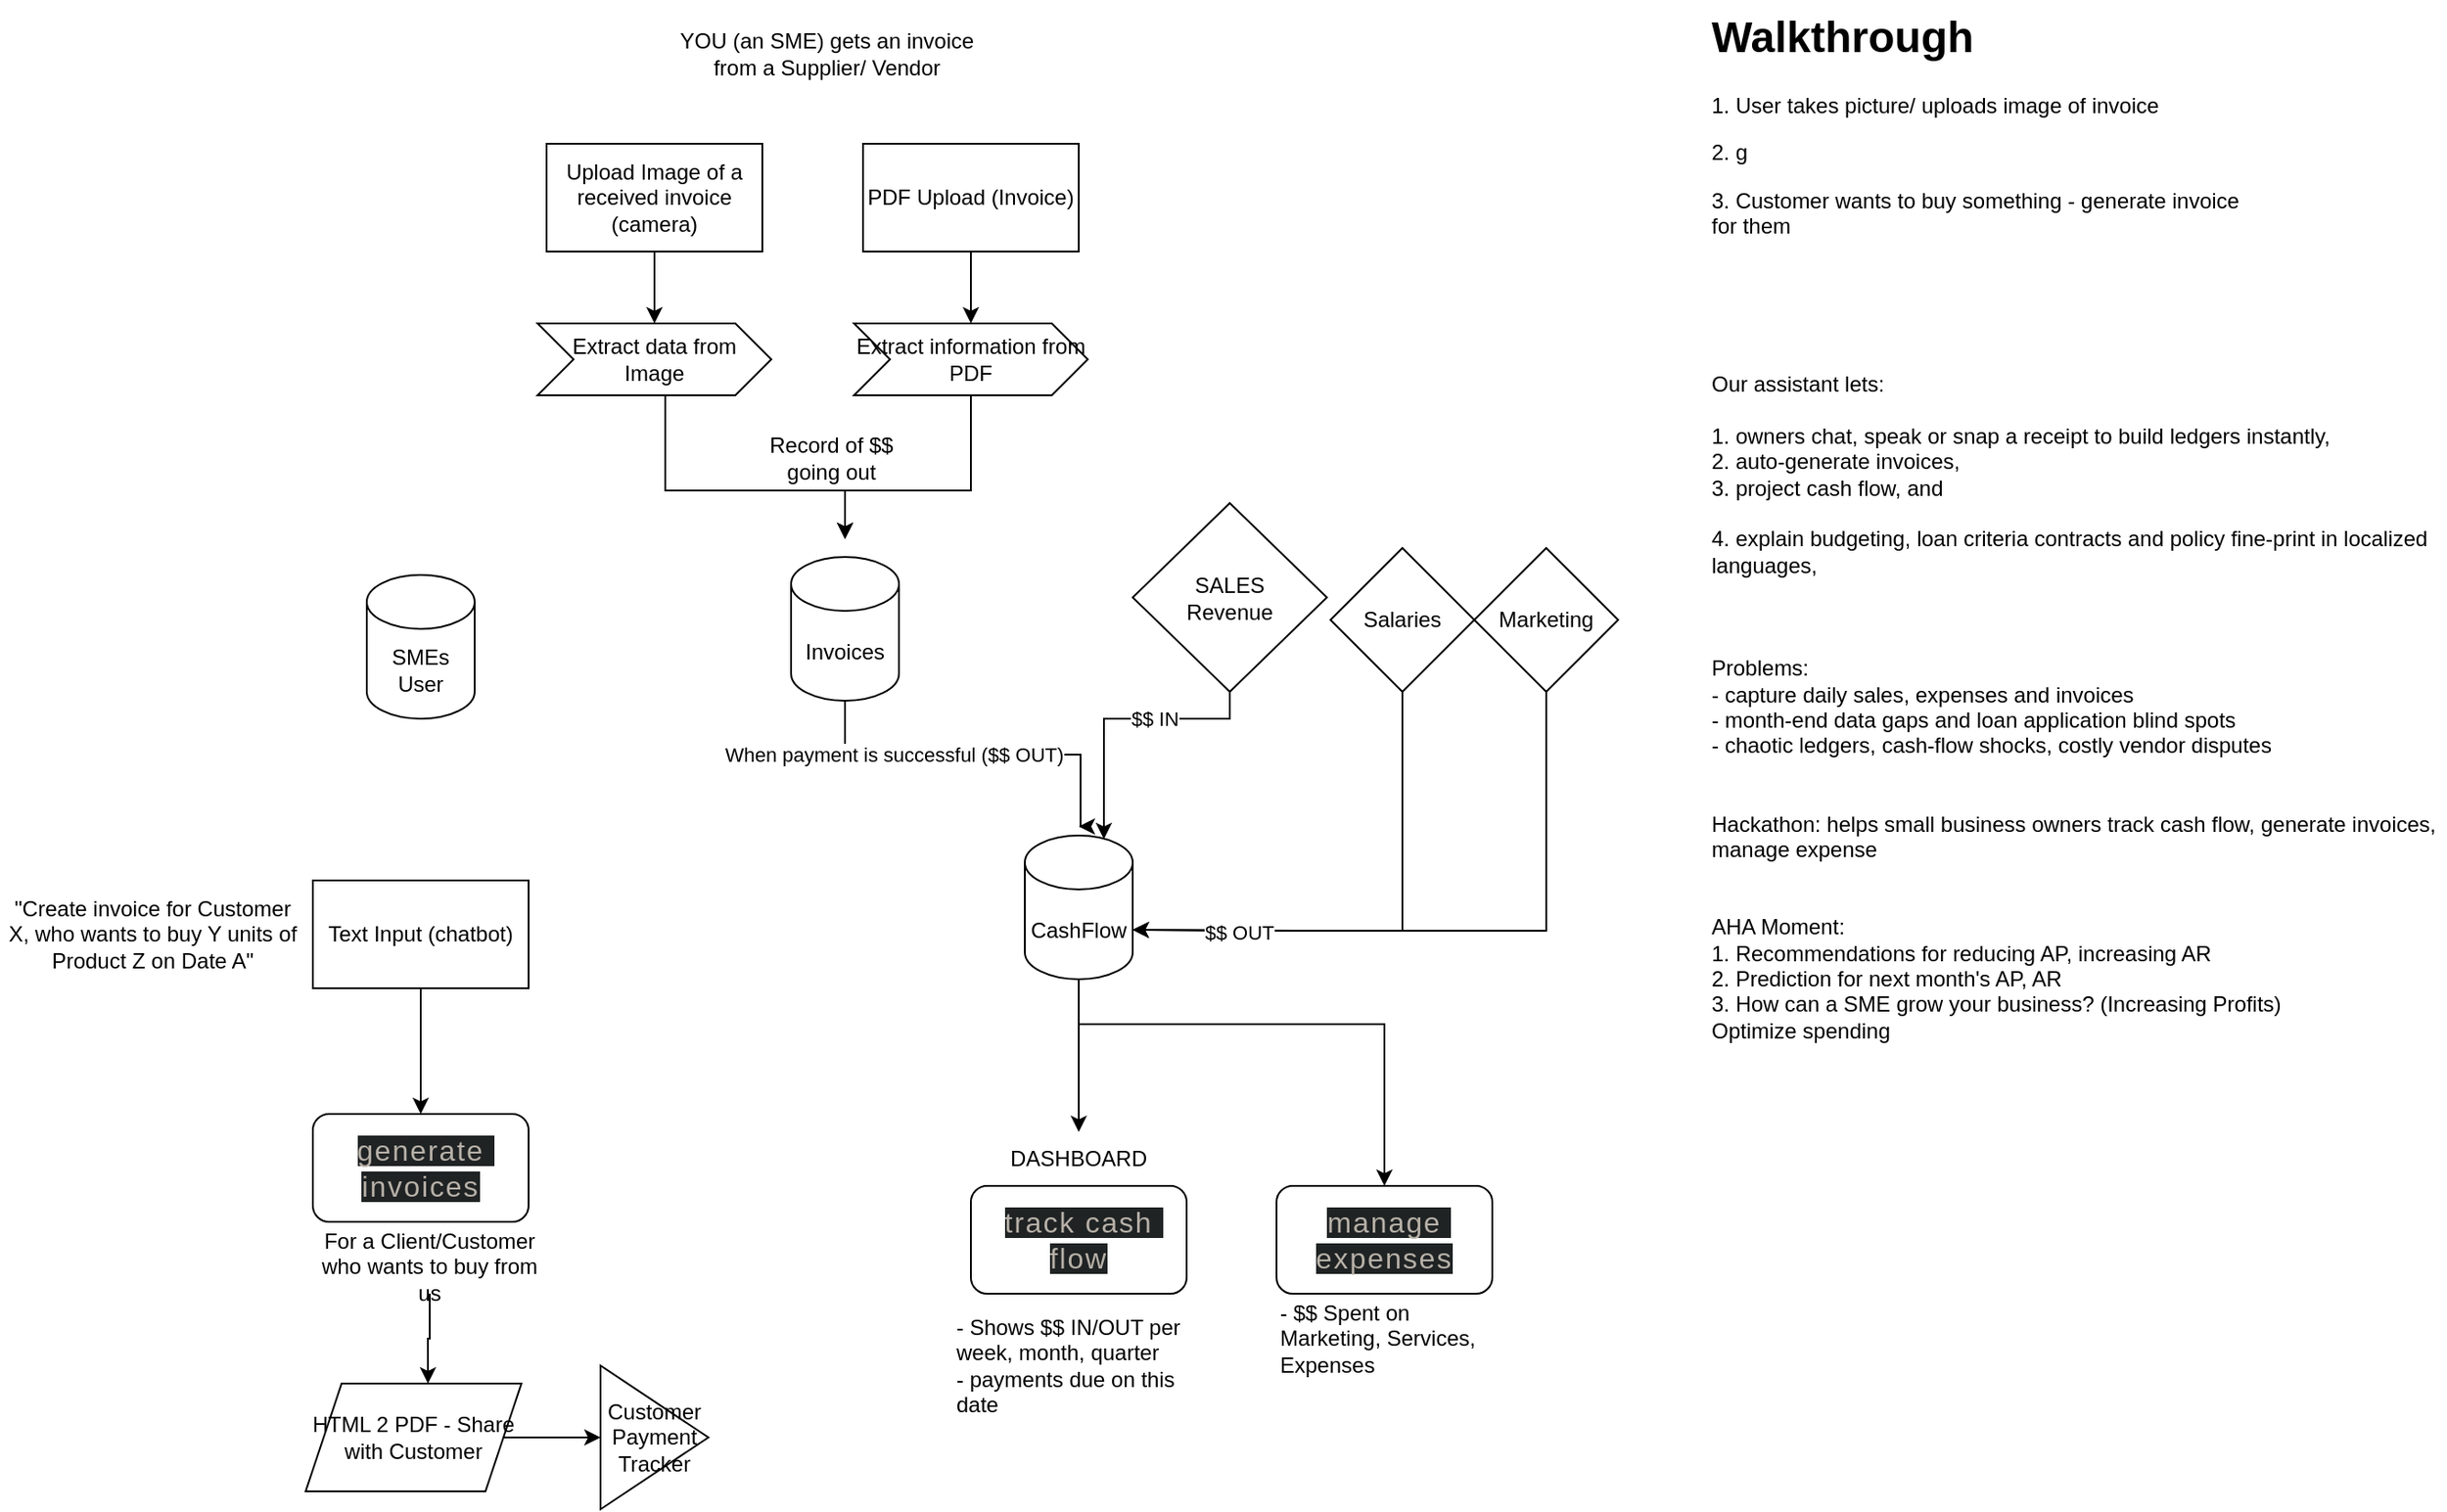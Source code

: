 <mxfile version="28.0.6">
  <diagram name="Page-1" id="xzw0bKewws7VvCnf6s7D">
    <mxGraphModel dx="1185" dy="679" grid="1" gridSize="10" guides="1" tooltips="1" connect="1" arrows="1" fold="1" page="1" pageScale="1" pageWidth="827" pageHeight="1169" math="0" shadow="0">
      <root>
        <mxCell id="0" />
        <mxCell id="1" parent="0" />
        <mxCell id="fBPSEUs_gA1NAAYJYjuw-40" style="edgeStyle=orthogonalEdgeStyle;rounded=0;orthogonalLoop=1;jettySize=auto;html=1;entryX=0.5;entryY=0;entryDx=0;entryDy=0;" parent="1" source="fBPSEUs_gA1NAAYJYjuw-2" target="fBPSEUs_gA1NAAYJYjuw-6" edge="1">
          <mxGeometry relative="1" as="geometry" />
        </mxCell>
        <mxCell id="fBPSEUs_gA1NAAYJYjuw-2" value="Text Input (chatbot)" style="rounded=0;whiteSpace=wrap;html=1;" parent="1" vertex="1">
          <mxGeometry x="224" y="570" width="120" height="60" as="geometry" />
        </mxCell>
        <mxCell id="fBPSEUs_gA1NAAYJYjuw-12" style="edgeStyle=orthogonalEdgeStyle;rounded=0;orthogonalLoop=1;jettySize=auto;html=1;" parent="1" source="fBPSEUs_gA1NAAYJYjuw-3" target="fBPSEUs_gA1NAAYJYjuw-11" edge="1">
          <mxGeometry relative="1" as="geometry" />
        </mxCell>
        <mxCell id="fBPSEUs_gA1NAAYJYjuw-3" value="Upload Image of a received invoice (camera)" style="rounded=0;whiteSpace=wrap;html=1;" parent="1" vertex="1">
          <mxGeometry x="354" y="160" width="120" height="60" as="geometry" />
        </mxCell>
        <mxCell id="fBPSEUs_gA1NAAYJYjuw-15" style="edgeStyle=orthogonalEdgeStyle;rounded=0;orthogonalLoop=1;jettySize=auto;html=1;" parent="1" source="fBPSEUs_gA1NAAYJYjuw-4" target="fBPSEUs_gA1NAAYJYjuw-14" edge="1">
          <mxGeometry relative="1" as="geometry" />
        </mxCell>
        <mxCell id="fBPSEUs_gA1NAAYJYjuw-4" value="PDF Upload (Invoice)" style="rounded=0;whiteSpace=wrap;html=1;" parent="1" vertex="1">
          <mxGeometry x="530" y="160" width="120" height="60" as="geometry" />
        </mxCell>
        <mxCell id="fBPSEUs_gA1NAAYJYjuw-5" value="&lt;span style=&quot;color: rgb(183, 177, 168); font-family: Tomorrow, &amp;quot;Tomorrow Placeholder&amp;quot;, sans-serif; font-size: 16px; font-style: normal; font-variant-ligatures: normal; font-variant-caps: normal; font-weight: 400; letter-spacing: 0.96px; orphans: 2; text-align: start; text-indent: 0px; text-transform: none; widows: 2; word-spacing: 0px; -webkit-text-stroke-width: 0px; white-space: pre-wrap; background-color: rgb(32, 35, 36); text-decoration-thickness: initial; text-decoration-style: initial; text-decoration-color: initial; display: inline !important; float: none;&quot;&gt;track cash flow&lt;/span&gt;" style="rounded=1;whiteSpace=wrap;html=1;" parent="1" vertex="1">
          <mxGeometry x="590" y="740" width="120" height="60" as="geometry" />
        </mxCell>
        <mxCell id="fBPSEUs_gA1NAAYJYjuw-6" value="&lt;span style=&quot;color: rgb(183, 177, 168); font-family: Tomorrow, &amp;quot;Tomorrow Placeholder&amp;quot;, sans-serif; font-size: 16px; letter-spacing: 0.96px; text-align: start; white-space-collapse: preserve; background-color: rgb(32, 35, 36);&quot;&gt;generate invoices&lt;/span&gt;" style="rounded=1;whiteSpace=wrap;html=1;" parent="1" vertex="1">
          <mxGeometry x="224" y="700" width="120" height="60" as="geometry" />
        </mxCell>
        <mxCell id="fBPSEUs_gA1NAAYJYjuw-7" value="&lt;span style=&quot;color: rgb(183, 177, 168); font-family: Tomorrow, &amp;quot;Tomorrow Placeholder&amp;quot;, sans-serif; font-size: 16px; letter-spacing: 0.96px; text-align: start; white-space-collapse: preserve; background-color: rgb(32, 35, 36);&quot;&gt;manage expenses&lt;/span&gt;" style="rounded=1;whiteSpace=wrap;html=1;" parent="1" vertex="1">
          <mxGeometry x="760" y="740" width="120" height="60" as="geometry" />
        </mxCell>
        <mxCell id="fBPSEUs_gA1NAAYJYjuw-26" style="edgeStyle=orthogonalEdgeStyle;rounded=0;orthogonalLoop=1;jettySize=auto;html=1;" parent="1" source="fBPSEUs_gA1NAAYJYjuw-8" edge="1">
          <mxGeometry relative="1" as="geometry">
            <mxPoint x="650" y="540" as="targetPoint" />
            <Array as="points">
              <mxPoint x="520" y="500" />
              <mxPoint x="651" y="500" />
            </Array>
          </mxGeometry>
        </mxCell>
        <mxCell id="fBPSEUs_gA1NAAYJYjuw-28" value="When payment is successful ($$ OUT)" style="edgeLabel;html=1;align=center;verticalAlign=middle;resizable=0;points=[];" parent="fBPSEUs_gA1NAAYJYjuw-26" vertex="1" connectable="0">
          <mxGeometry x="-0.443" relative="1" as="geometry">
            <mxPoint as="offset" />
          </mxGeometry>
        </mxCell>
        <mxCell id="fBPSEUs_gA1NAAYJYjuw-8" value="Invoices" style="shape=cylinder3;whiteSpace=wrap;html=1;boundedLbl=1;backgroundOutline=1;size=15;" parent="1" vertex="1">
          <mxGeometry x="490" y="390" width="60" height="80" as="geometry" />
        </mxCell>
        <mxCell id="fBPSEUs_gA1NAAYJYjuw-9" value="SMEs&lt;div&gt;User&lt;/div&gt;" style="shape=cylinder3;whiteSpace=wrap;html=1;boundedLbl=1;backgroundOutline=1;size=15;" parent="1" vertex="1">
          <mxGeometry x="254" y="400" width="60" height="80" as="geometry" />
        </mxCell>
        <mxCell id="fBPSEUs_gA1NAAYJYjuw-37" style="edgeStyle=orthogonalEdgeStyle;rounded=0;orthogonalLoop=1;jettySize=auto;html=1;" parent="1" source="fBPSEUs_gA1NAAYJYjuw-10" target="fBPSEUs_gA1NAAYJYjuw-21" edge="1">
          <mxGeometry relative="1" as="geometry" />
        </mxCell>
        <mxCell id="fBPSEUs_gA1NAAYJYjuw-38" style="edgeStyle=orthogonalEdgeStyle;rounded=0;orthogonalLoop=1;jettySize=auto;html=1;entryX=0.5;entryY=0;entryDx=0;entryDy=0;" parent="1" source="fBPSEUs_gA1NAAYJYjuw-10" target="fBPSEUs_gA1NAAYJYjuw-7" edge="1">
          <mxGeometry relative="1" as="geometry">
            <Array as="points">
              <mxPoint x="650" y="650" />
              <mxPoint x="820" y="650" />
            </Array>
          </mxGeometry>
        </mxCell>
        <mxCell id="fBPSEUs_gA1NAAYJYjuw-10" value="CashFlow" style="shape=cylinder3;whiteSpace=wrap;html=1;boundedLbl=1;backgroundOutline=1;size=15;" parent="1" vertex="1">
          <mxGeometry x="620" y="545" width="60" height="80" as="geometry" />
        </mxCell>
        <mxCell id="fBPSEUs_gA1NAAYJYjuw-11" value="Extract data from Image" style="shape=step;perimeter=stepPerimeter;whiteSpace=wrap;html=1;fixedSize=1;" parent="1" vertex="1">
          <mxGeometry x="349" y="260" width="130" height="40" as="geometry" />
        </mxCell>
        <mxCell id="fBPSEUs_gA1NAAYJYjuw-13" style="edgeStyle=orthogonalEdgeStyle;rounded=0;orthogonalLoop=1;jettySize=auto;html=1;" parent="1" source="fBPSEUs_gA1NAAYJYjuw-11" edge="1">
          <mxGeometry relative="1" as="geometry">
            <mxPoint x="520" y="380" as="targetPoint" />
            <Array as="points">
              <mxPoint x="420" y="353" />
            </Array>
          </mxGeometry>
        </mxCell>
        <mxCell id="fBPSEUs_gA1NAAYJYjuw-14" value="Extract information from PDF" style="shape=step;perimeter=stepPerimeter;whiteSpace=wrap;html=1;fixedSize=1;" parent="1" vertex="1">
          <mxGeometry x="525" y="260" width="130" height="40" as="geometry" />
        </mxCell>
        <mxCell id="fBPSEUs_gA1NAAYJYjuw-16" style="edgeStyle=orthogonalEdgeStyle;rounded=0;orthogonalLoop=1;jettySize=auto;html=1;" parent="1" source="fBPSEUs_gA1NAAYJYjuw-14" edge="1">
          <mxGeometry relative="1" as="geometry">
            <mxPoint x="520" y="380" as="targetPoint" />
            <Array as="points">
              <mxPoint x="590" y="353" />
            </Array>
          </mxGeometry>
        </mxCell>
        <mxCell id="fBPSEUs_gA1NAAYJYjuw-17" value="- Shows $$ IN/OUT per week, month, quarter&lt;div&gt;- payments due on this date&lt;/div&gt;" style="text;html=1;align=left;verticalAlign=middle;whiteSpace=wrap;rounded=0;" parent="1" vertex="1">
          <mxGeometry x="580" y="820" width="140" height="40" as="geometry" />
        </mxCell>
        <mxCell id="fBPSEUs_gA1NAAYJYjuw-18" value="&lt;h1 style=&quot;margin-top: 0px;&quot;&gt;Walkthrough&lt;/h1&gt;&lt;p&gt;1. User takes picture/ uploads image of invoice&lt;/p&gt;&lt;p&gt;2. g&lt;/p&gt;&lt;p&gt;3. Customer wants to buy something - generate invoice for them&lt;/p&gt;&lt;p&gt;&lt;br&gt;&lt;/p&gt;" style="text;html=1;whiteSpace=wrap;overflow=hidden;rounded=0;" parent="1" vertex="1">
          <mxGeometry x="1000" y="80" width="310" height="150" as="geometry" />
        </mxCell>
        <mxCell id="fBPSEUs_gA1NAAYJYjuw-19" value="For a Client/Customer who wants to buy from us" style="text;html=1;align=center;verticalAlign=middle;whiteSpace=wrap;rounded=0;" parent="1" vertex="1">
          <mxGeometry x="224" y="770" width="130" height="30" as="geometry" />
        </mxCell>
        <mxCell id="fBPSEUs_gA1NAAYJYjuw-20" value="- $$ Spent on Marketing, Services, Expenses" style="text;html=1;align=left;verticalAlign=middle;whiteSpace=wrap;rounded=0;" parent="1" vertex="1">
          <mxGeometry x="760" y="810" width="130" height="30" as="geometry" />
        </mxCell>
        <mxCell id="fBPSEUs_gA1NAAYJYjuw-21" value="DASHBOARD" style="text;html=1;align=center;verticalAlign=middle;whiteSpace=wrap;rounded=0;" parent="1" vertex="1">
          <mxGeometry x="620" y="710" width="60" height="30" as="geometry" />
        </mxCell>
        <mxCell id="fBPSEUs_gA1NAAYJYjuw-23" value="YOU (an SME) gets an invoice from a Supplier/ Vendor" style="text;html=1;align=center;verticalAlign=middle;whiteSpace=wrap;rounded=0;" parent="1" vertex="1">
          <mxGeometry x="420" y="80" width="180" height="60" as="geometry" />
        </mxCell>
        <mxCell id="fBPSEUs_gA1NAAYJYjuw-24" value="Our assistant lets:&#xa;&#xa;1. owners chat, speak or snap a receipt to build ledgers instantly, &#xa;2. auto-generate invoices, &#xa;3. project cash flow, and &#xa;&#xa;4. explain budgeting, loan criteria contracts and policy fine-print in localized languages,&#xa;&#xa;&#xa;&#xa;Problems:&#xa;- capture daily sales, expenses and invoices&#xa;- month-end data gaps and loan application blind spots&#xa;- chaotic ledgers, cash-flow shocks, costly vendor disputes&#xa;&#xa;&#xa;Hackathon: helps small business owners track cash flow, generate invoices, manage expense&#xa;&#xa;&#xa;AHA Moment:&#xa;1. Recommendations for reducing AP, increasing AR&#xa;2. Prediction for next month&#39;s AP, AR&#xa;3. How can a SME grow your business? (Increasing Profits) &#xa;Optimize spending" style="text;whiteSpace=wrap;" parent="1" vertex="1">
          <mxGeometry x="1000" y="280" width="410" height="390" as="geometry" />
        </mxCell>
        <mxCell id="fBPSEUs_gA1NAAYJYjuw-25" value="Record of $$ going out" style="text;html=1;align=center;verticalAlign=middle;whiteSpace=wrap;rounded=0;" parent="1" vertex="1">
          <mxGeometry x="465" y="320" width="95" height="30" as="geometry" />
        </mxCell>
        <mxCell id="fBPSEUs_gA1NAAYJYjuw-29" value="&lt;div&gt;SALES&lt;/div&gt;Revenue" style="rhombus;whiteSpace=wrap;html=1;" parent="1" vertex="1">
          <mxGeometry x="680" y="360" width="108" height="105" as="geometry" />
        </mxCell>
        <mxCell id="fBPSEUs_gA1NAAYJYjuw-30" value="Salaries" style="rhombus;whiteSpace=wrap;html=1;" parent="1" vertex="1">
          <mxGeometry x="790" y="385" width="80" height="80" as="geometry" />
        </mxCell>
        <mxCell id="fBPSEUs_gA1NAAYJYjuw-31" value="Marketing" style="rhombus;whiteSpace=wrap;html=1;" parent="1" vertex="1">
          <mxGeometry x="870" y="385" width="80" height="80" as="geometry" />
        </mxCell>
        <mxCell id="fBPSEUs_gA1NAAYJYjuw-32" style="edgeStyle=orthogonalEdgeStyle;rounded=0;orthogonalLoop=1;jettySize=auto;html=1;entryX=0.733;entryY=0.025;entryDx=0;entryDy=0;entryPerimeter=0;" parent="1" source="fBPSEUs_gA1NAAYJYjuw-29" target="fBPSEUs_gA1NAAYJYjuw-10" edge="1">
          <mxGeometry relative="1" as="geometry">
            <Array as="points">
              <mxPoint x="734" y="480" />
              <mxPoint x="664" y="480" />
            </Array>
          </mxGeometry>
        </mxCell>
        <mxCell id="fBPSEUs_gA1NAAYJYjuw-33" value="$$ IN" style="edgeLabel;html=1;align=center;verticalAlign=middle;resizable=0;points=[];" parent="fBPSEUs_gA1NAAYJYjuw-32" vertex="1" connectable="0">
          <mxGeometry x="-0.241" relative="1" as="geometry">
            <mxPoint as="offset" />
          </mxGeometry>
        </mxCell>
        <mxCell id="fBPSEUs_gA1NAAYJYjuw-34" style="edgeStyle=orthogonalEdgeStyle;rounded=0;orthogonalLoop=1;jettySize=auto;html=1;entryX=1;entryY=0;entryDx=0;entryDy=52.5;entryPerimeter=0;" parent="1" source="fBPSEUs_gA1NAAYJYjuw-30" target="fBPSEUs_gA1NAAYJYjuw-10" edge="1">
          <mxGeometry relative="1" as="geometry">
            <Array as="points">
              <mxPoint x="830" y="598" />
              <mxPoint x="735" y="598" />
            </Array>
          </mxGeometry>
        </mxCell>
        <mxCell id="fBPSEUs_gA1NAAYJYjuw-35" style="edgeStyle=orthogonalEdgeStyle;rounded=0;orthogonalLoop=1;jettySize=auto;html=1;entryX=1;entryY=0;entryDx=0;entryDy=52.5;entryPerimeter=0;" parent="1" source="fBPSEUs_gA1NAAYJYjuw-31" target="fBPSEUs_gA1NAAYJYjuw-10" edge="1">
          <mxGeometry relative="1" as="geometry">
            <Array as="points">
              <mxPoint x="910" y="598" />
              <mxPoint x="775" y="598" />
            </Array>
          </mxGeometry>
        </mxCell>
        <mxCell id="fBPSEUs_gA1NAAYJYjuw-36" value="$$ OUT" style="edgeLabel;html=1;align=center;verticalAlign=middle;resizable=0;points=[];" parent="fBPSEUs_gA1NAAYJYjuw-35" vertex="1" connectable="0">
          <mxGeometry x="0.675" y="1" relative="1" as="geometry">
            <mxPoint as="offset" />
          </mxGeometry>
        </mxCell>
        <mxCell id="fBPSEUs_gA1NAAYJYjuw-39" value="&quot;Create invoice for Customer X, who wants to buy Y units of Product Z on Date A&quot;" style="text;html=1;align=center;verticalAlign=middle;whiteSpace=wrap;rounded=0;" parent="1" vertex="1">
          <mxGeometry x="50" y="580" width="170" height="40" as="geometry" />
        </mxCell>
        <mxCell id="fBPSEUs_gA1NAAYJYjuw-44" style="edgeStyle=orthogonalEdgeStyle;rounded=0;orthogonalLoop=1;jettySize=auto;html=1;entryX=0;entryY=0.5;entryDx=0;entryDy=0;" parent="1" source="fBPSEUs_gA1NAAYJYjuw-41" target="fBPSEUs_gA1NAAYJYjuw-43" edge="1">
          <mxGeometry relative="1" as="geometry" />
        </mxCell>
        <mxCell id="fBPSEUs_gA1NAAYJYjuw-41" value="HTML 2 PDF - Share with Customer" style="shape=parallelogram;perimeter=parallelogramPerimeter;whiteSpace=wrap;html=1;fixedSize=1;" parent="1" vertex="1">
          <mxGeometry x="220" y="850" width="120" height="60" as="geometry" />
        </mxCell>
        <mxCell id="fBPSEUs_gA1NAAYJYjuw-42" style="edgeStyle=orthogonalEdgeStyle;rounded=0;orthogonalLoop=1;jettySize=auto;html=1;entryX=0.567;entryY=0;entryDx=0;entryDy=0;entryPerimeter=0;" parent="1" source="fBPSEUs_gA1NAAYJYjuw-19" target="fBPSEUs_gA1NAAYJYjuw-41" edge="1">
          <mxGeometry relative="1" as="geometry" />
        </mxCell>
        <mxCell id="fBPSEUs_gA1NAAYJYjuw-43" value="Customer Payment Tracker" style="triangle;whiteSpace=wrap;html=1;" parent="1" vertex="1">
          <mxGeometry x="384" y="840" width="60" height="80" as="geometry" />
        </mxCell>
      </root>
    </mxGraphModel>
  </diagram>
</mxfile>
